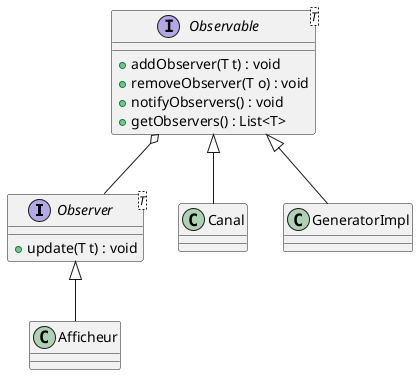 @startuml

'Observer synchrone

interface Observer<T> {
    + update(T t) : void
}

interface Observable<T> {
    + addObserver(T t) : void
    + removeObserver(T o) : void
    + notifyObservers() : void
    + getObservers() : List<T>
}

Observable o-- Observer

Observer <|-- Afficheur

Observable <|-- Canal
Observable <|-- GeneratorImpl

@enduml
